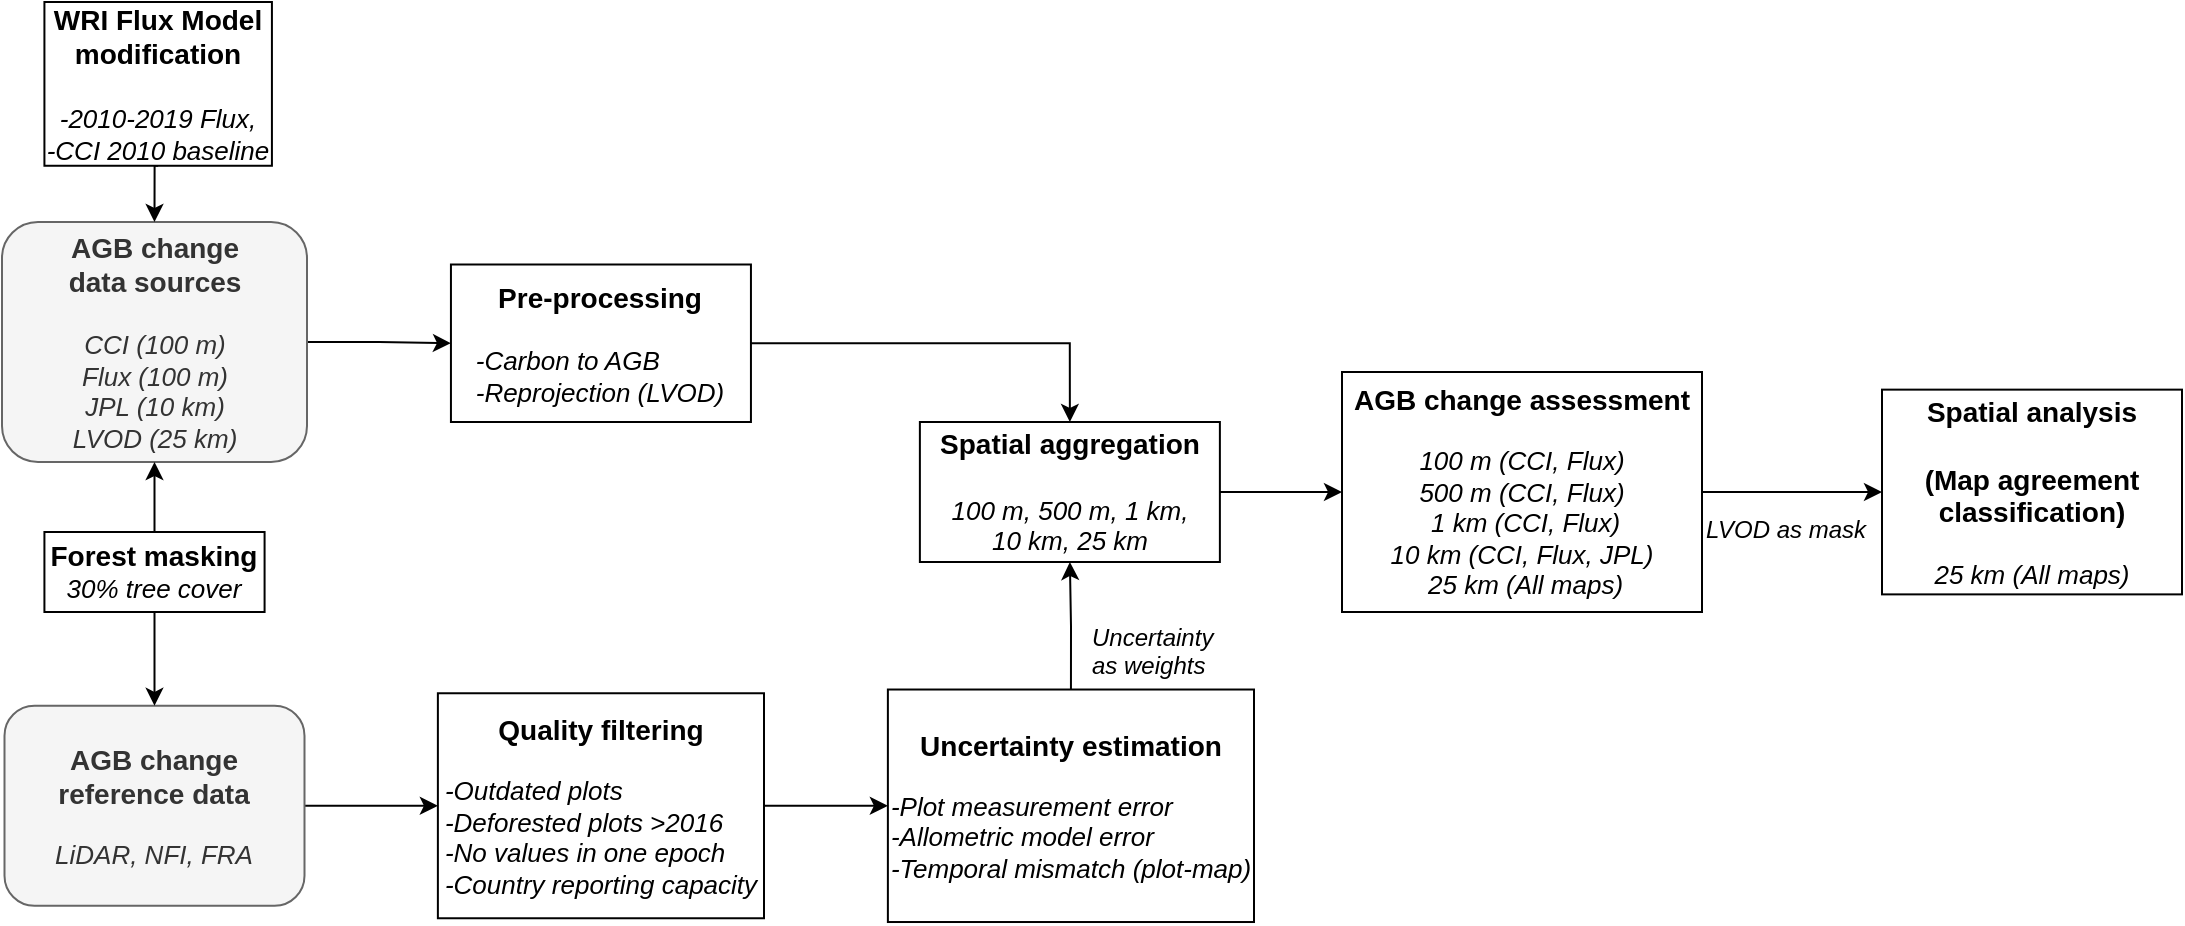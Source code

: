 <mxfile version="20.8.1" type="github">
  <diagram id="7Rsvs0vOTl0MpOckWxuK" name="Page-1">
    <mxGraphModel dx="1744" dy="1814" grid="1" gridSize="10" guides="1" tooltips="1" connect="1" arrows="1" fold="1" page="1" pageScale="1" pageWidth="1100" pageHeight="850" math="0" shadow="0">
      <root>
        <mxCell id="0" />
        <mxCell id="1" parent="0" />
        <mxCell id="Zk0GwfeX5wXwcX-zLjek-16" style="edgeStyle=orthogonalEdgeStyle;rounded=0;orthogonalLoop=1;jettySize=auto;html=1;exitX=1;exitY=0.5;exitDx=0;exitDy=0;entryX=0;entryY=0.5;entryDx=0;entryDy=0;fontSize=14;" parent="1" source="egnwOjGB7XM8ltA7sBcv-2" target="u8DO1T8vF4OuRP5lVbpe-7" edge="1">
          <mxGeometry relative="1" as="geometry" />
        </mxCell>
        <mxCell id="egnwOjGB7XM8ltA7sBcv-2" value="&lt;b style=&quot;font-size: 14px;&quot;&gt;AGB change &lt;br&gt;data sources&lt;br&gt;&lt;/b&gt;&lt;font style=&quot;font-size: 13px;&quot;&gt;&lt;br&gt;&lt;i&gt;CCI (100 m)&lt;br&gt;Flux (100 m)&lt;br&gt;JPL (10 km)&lt;br&gt;LVOD (25 km)&lt;/i&gt;&lt;/font&gt;&lt;span style=&quot;font-family: &amp;quot;helvetica&amp;quot;&quot;&gt;&lt;br&gt;&lt;/span&gt;" style="rounded=1;whiteSpace=wrap;html=1;fillColor=#f5f5f5;fontColor=#333333;strokeColor=#666666;" parent="1" vertex="1">
          <mxGeometry y="-670" width="152.5" height="120" as="geometry" />
        </mxCell>
        <mxCell id="Zk0GwfeX5wXwcX-zLjek-11" style="edgeStyle=orthogonalEdgeStyle;rounded=0;orthogonalLoop=1;jettySize=auto;html=1;exitX=1;exitY=0.5;exitDx=0;exitDy=0;entryX=0;entryY=0.5;entryDx=0;entryDy=0;fontSize=14;" parent="1" source="Th_g6OGHJ8AeCVoWn9Yl-1" target="92gBLnSvdsziaQlEnURo-14" edge="1">
          <mxGeometry relative="1" as="geometry" />
        </mxCell>
        <mxCell id="Th_g6OGHJ8AeCVoWn9Yl-1" value="&lt;font style=&quot;font-size: 14px;&quot;&gt;&lt;b&gt;AGB change assessment&lt;/b&gt;&lt;br&gt;&lt;/font&gt;&lt;br&gt;&lt;i style=&quot;font-size: 13px;&quot;&gt;100 m (CCI, Flux) &lt;br&gt;500 m (CCI, Flux)&lt;br&gt;&amp;nbsp;1 km (CCI, Flux)&lt;br&gt;10 km (CCI, Flux, JPL)&lt;br&gt;&amp;nbsp;25 km (All maps)&lt;/i&gt;" style="rounded=0;whiteSpace=wrap;html=1;" parent="1" vertex="1">
          <mxGeometry x="670" y="-595" width="180" height="120" as="geometry" />
        </mxCell>
        <mxCell id="Zk0GwfeX5wXwcX-zLjek-17" style="edgeStyle=orthogonalEdgeStyle;rounded=0;orthogonalLoop=1;jettySize=auto;html=1;exitX=1;exitY=0.5;exitDx=0;exitDy=0;entryX=0;entryY=0.5;entryDx=0;entryDy=0;fontSize=14;" parent="1" source="jS2ryzKoB4n19PCzrcQI-1" target="u8DO1T8vF4OuRP5lVbpe-1" edge="1">
          <mxGeometry relative="1" as="geometry" />
        </mxCell>
        <mxCell id="jS2ryzKoB4n19PCzrcQI-1" value="&lt;font style=&quot;font-size: 14px;&quot;&gt;&lt;b style=&quot;font-family: &amp;quot;helvetica&amp;quot;&quot;&gt;AGB change reference data&lt;/b&gt;&lt;br style=&quot;font-family: &amp;quot;helvetica&amp;quot;&quot;&gt;&lt;/font&gt;&lt;br style=&quot;font-family: &amp;quot;helvetica&amp;quot;&quot;&gt;&lt;span style=&quot;font-family: &amp;quot;helvetica&amp;quot;&quot;&gt;&lt;i&gt;&lt;font style=&quot;font-size: 13px;&quot;&gt;LiDAR, NFI, FRA&lt;/font&gt;&lt;/i&gt;&lt;/span&gt;" style="rounded=1;whiteSpace=wrap;html=1;shadow=0;glass=0;sketch=0;fillColor=#f5f5f5;fontColor=#333333;strokeColor=#666666;" parent="1" vertex="1">
          <mxGeometry x="1.25" y="-428.12" width="150" height="100" as="geometry" />
        </mxCell>
        <mxCell id="Zk0GwfeX5wXwcX-zLjek-21" style="edgeStyle=orthogonalEdgeStyle;rounded=0;orthogonalLoop=1;jettySize=auto;html=1;exitX=0.5;exitY=0;exitDx=0;exitDy=0;entryX=0.5;entryY=1;entryDx=0;entryDy=0;fontSize=14;" parent="1" source="M0abBbCf507AWeJDyTVW-1" target="2n1cn3dgRlR_CxOimay5-12" edge="1">
          <mxGeometry relative="1" as="geometry" />
        </mxCell>
        <mxCell id="M0abBbCf507AWeJDyTVW-1" value="&lt;span style=&quot;font-size: 14px;&quot;&gt;&lt;b&gt;Uncertainty estimation&lt;/b&gt;&lt;/span&gt;&lt;br style=&quot;border-color: var(--border-color);&quot;&gt;&lt;div style=&quot;border-color: var(--border-color); text-align: left;&quot;&gt;&lt;i style=&quot;border-color: var(--border-color); background-color: initial;&quot;&gt;&lt;br&gt;&lt;/i&gt;&lt;/div&gt;&lt;div style=&quot;border-color: var(--border-color); text-align: left; font-size: 13px;&quot;&gt;&lt;i&gt;&lt;font style=&quot;font-size: 13px;&quot;&gt;-Plot measurement error&lt;/font&gt;&lt;/i&gt;&lt;/div&gt;&lt;div style=&quot;border-color: var(--border-color); text-align: left; font-size: 13px;&quot;&gt;&lt;i&gt;&lt;font style=&quot;font-size: 13px;&quot;&gt;-Allometric model error&lt;/font&gt;&lt;/i&gt;&lt;/div&gt;&lt;div style=&quot;border-color: var(--border-color); text-align: left; font-size: 13px;&quot;&gt;&lt;i&gt;&lt;font style=&quot;font-size: 13px;&quot;&gt;-Temporal mismatch (plot-map)&lt;/font&gt;&lt;/i&gt;&lt;/div&gt;" style="rounded=0;whiteSpace=wrap;html=1;" parent="1" vertex="1">
          <mxGeometry x="442.94" y="-436.24" width="183.06" height="116.25" as="geometry" />
        </mxCell>
        <mxCell id="Zk0GwfeX5wXwcX-zLjek-20" style="edgeStyle=orthogonalEdgeStyle;rounded=0;orthogonalLoop=1;jettySize=auto;html=1;exitX=1;exitY=0.5;exitDx=0;exitDy=0;entryX=0;entryY=0.5;entryDx=0;entryDy=0;fontSize=14;" parent="1" source="u8DO1T8vF4OuRP5lVbpe-1" target="M0abBbCf507AWeJDyTVW-1" edge="1">
          <mxGeometry relative="1" as="geometry" />
        </mxCell>
        <mxCell id="u8DO1T8vF4OuRP5lVbpe-1" value="&lt;b style=&quot;font-size: 14px;&quot;&gt;Quality filtering&lt;br&gt;&lt;/b&gt;&lt;br&gt;&lt;div style=&quot;text-align: left; font-size: 13px;&quot;&gt;&lt;i style=&quot;background-color: initial; border-color: var(--border-color);&quot;&gt;-&lt;font style=&quot;font-size: 13px;&quot;&gt;Outdated plots&lt;/font&gt;&lt;/i&gt;&lt;/div&gt;&lt;div style=&quot;text-align: left; font-size: 13px;&quot;&gt;&lt;i style=&quot;background-color: initial; border-color: var(--border-color);&quot;&gt;&lt;font style=&quot;font-size: 13px;&quot;&gt;-Deforested plots &amp;gt;2016&amp;nbsp;&lt;/font&gt;&lt;/i&gt;&lt;/div&gt;&lt;i style=&quot;border-color: var(--border-color); font-size: 13px;&quot;&gt;&lt;div style=&quot;text-align: left;&quot;&gt;&lt;i style=&quot;background-color: initial; border-color: var(--border-color);&quot;&gt;&lt;i style=&quot;border-color: var(--border-color);&quot;&gt;&lt;font style=&quot;font-size: 13px;&quot;&gt;-No values in one epoch&lt;/font&gt;&lt;/i&gt;&lt;/i&gt;&lt;/div&gt;&lt;i style=&quot;border-color: var(--border-color);&quot;&gt;&lt;div style=&quot;text-align: left;&quot;&gt;&lt;i style=&quot;background-color: initial; border-color: var(--border-color);&quot;&gt;&lt;i style=&quot;border-color: var(--border-color);&quot;&gt;&lt;i style=&quot;border-color: var(--border-color);&quot;&gt;&lt;font style=&quot;font-size: 13px;&quot;&gt;-Country reporting capacit&lt;/font&gt;y&lt;/i&gt;&lt;/i&gt;&lt;/i&gt;&lt;/div&gt;&lt;/i&gt;&lt;/i&gt;" style="rounded=0;whiteSpace=wrap;html=1;" parent="1" vertex="1">
          <mxGeometry x="217.94" y="-434.37" width="163.06" height="112.5" as="geometry" />
        </mxCell>
        <mxCell id="Zk0GwfeX5wXwcX-zLjek-22" style="edgeStyle=orthogonalEdgeStyle;rounded=0;orthogonalLoop=1;jettySize=auto;html=1;exitX=1;exitY=0.5;exitDx=0;exitDy=0;entryX=0.5;entryY=0;entryDx=0;entryDy=0;fontSize=14;" parent="1" source="u8DO1T8vF4OuRP5lVbpe-7" target="2n1cn3dgRlR_CxOimay5-12" edge="1">
          <mxGeometry relative="1" as="geometry" />
        </mxCell>
        <mxCell id="u8DO1T8vF4OuRP5lVbpe-7" value="&lt;b&gt;&lt;font style=&quot;font-size: 14px;&quot;&gt;Pre-processing&lt;/font&gt;&lt;/b&gt;&lt;br&gt;&lt;i style=&quot;font-size: 13px;&quot;&gt;&lt;div style=&quot;text-align: left;&quot;&gt;&lt;i style=&quot;background-color: initial;&quot;&gt;&lt;font style=&quot;font-size: 13px;&quot;&gt;&lt;br&gt;&lt;/font&gt;&lt;/i&gt;&lt;/div&gt;&lt;div style=&quot;text-align: left;&quot;&gt;&lt;i style=&quot;background-color: initial;&quot;&gt;&lt;font style=&quot;font-size: 13px;&quot;&gt;-Carbon to AGB&amp;nbsp;&lt;/font&gt;&lt;/i&gt;&lt;/div&gt;&lt;div style=&quot;text-align: left;&quot;&gt;&lt;i style=&quot;background-color: initial;&quot;&gt;&lt;font style=&quot;font-size: 13px;&quot;&gt;-Reprojection (LVOD)&lt;/font&gt;&lt;/i&gt;&lt;/div&gt;&lt;/i&gt;" style="rounded=0;whiteSpace=wrap;html=1;" parent="1" vertex="1">
          <mxGeometry x="224.47" y="-648.75" width="150" height="78.75" as="geometry" />
        </mxCell>
        <mxCell id="92gBLnSvdsziaQlEnURo-14" value="&lt;b style=&quot;font-size: 14px;&quot;&gt;Spatial analysis&lt;br&gt;&lt;br&gt;(Map agreement classification)&lt;br&gt;&lt;/b&gt;&lt;br&gt;&lt;i&gt;&lt;font style=&quot;font-size: 13px;&quot;&gt;25 km (All maps)&lt;/font&gt;&lt;/i&gt;" style="rounded=0;whiteSpace=wrap;html=1;" parent="1" vertex="1">
          <mxGeometry x="940" y="-586.18" width="150" height="102.37" as="geometry" />
        </mxCell>
        <mxCell id="Zk0GwfeX5wXwcX-zLjek-18" style="edgeStyle=orthogonalEdgeStyle;rounded=0;orthogonalLoop=1;jettySize=auto;html=1;exitX=0.5;exitY=1;exitDx=0;exitDy=0;entryX=0.5;entryY=0;entryDx=0;entryDy=0;fontSize=14;" parent="1" source="2n1cn3dgRlR_CxOimay5-1" target="jS2ryzKoB4n19PCzrcQI-1" edge="1">
          <mxGeometry relative="1" as="geometry" />
        </mxCell>
        <mxCell id="Zk0GwfeX5wXwcX-zLjek-19" style="edgeStyle=orthogonalEdgeStyle;rounded=0;orthogonalLoop=1;jettySize=auto;html=1;exitX=0.5;exitY=0;exitDx=0;exitDy=0;entryX=0.5;entryY=1;entryDx=0;entryDy=0;fontSize=14;" parent="1" source="2n1cn3dgRlR_CxOimay5-1" target="egnwOjGB7XM8ltA7sBcv-2" edge="1">
          <mxGeometry relative="1" as="geometry" />
        </mxCell>
        <mxCell id="2n1cn3dgRlR_CxOimay5-1" value="&lt;font style=&quot;font-weight: bold; font-size: 14px;&quot;&gt;Forest masking&lt;/font&gt;&lt;span style=&quot;font-weight: bold; font-size: 13px;&quot;&gt; &lt;/span&gt;&lt;font size=&quot;1&quot; style=&quot;&quot;&gt;&lt;i style=&quot;font-size: 13px;&quot;&gt;30% tree cover&lt;/i&gt;&lt;/font&gt;" style="rounded=0;whiteSpace=wrap;html=1;" parent="1" vertex="1">
          <mxGeometry x="21.21" y="-515" width="110.08" height="40" as="geometry" />
        </mxCell>
        <mxCell id="Zk0GwfeX5wXwcX-zLjek-23" style="edgeStyle=orthogonalEdgeStyle;rounded=0;orthogonalLoop=1;jettySize=auto;html=1;exitX=1;exitY=0.5;exitDx=0;exitDy=0;entryX=0;entryY=0.5;entryDx=0;entryDy=0;fontSize=14;" parent="1" source="2n1cn3dgRlR_CxOimay5-12" target="Th_g6OGHJ8AeCVoWn9Yl-1" edge="1">
          <mxGeometry relative="1" as="geometry" />
        </mxCell>
        <mxCell id="2n1cn3dgRlR_CxOimay5-12" value="&lt;b style=&quot;font-size: 14px;&quot;&gt;Spatial aggregation&lt;br&gt;&lt;br&gt;&lt;/b&gt;&lt;i style=&quot;font-size: 13px;&quot;&gt;100 m, 500 m, 1 km,&lt;br style=&quot;border-color: var(--border-color);&quot;&gt;10 km, 25 km&lt;/i&gt;&lt;b&gt;&lt;br&gt;&lt;/b&gt;" style="rounded=0;whiteSpace=wrap;html=1;" parent="1" vertex="1">
          <mxGeometry x="458.94" y="-570" width="150" height="70" as="geometry" />
        </mxCell>
        <mxCell id="Zk0GwfeX5wXwcX-zLjek-15" style="edgeStyle=orthogonalEdgeStyle;rounded=0;orthogonalLoop=1;jettySize=auto;html=1;exitX=0.5;exitY=1;exitDx=0;exitDy=0;entryX=0.5;entryY=0;entryDx=0;entryDy=0;fontSize=14;" parent="1" source="Zk0GwfeX5wXwcX-zLjek-1" target="egnwOjGB7XM8ltA7sBcv-2" edge="1">
          <mxGeometry relative="1" as="geometry" />
        </mxCell>
        <mxCell id="Zk0GwfeX5wXwcX-zLjek-1" value="&lt;font style=&quot;font-size: 14px;&quot;&gt;&lt;b&gt;WRI Flux Model modification&lt;/b&gt;&lt;br&gt;&lt;br&gt;&lt;/font&gt;&lt;i style=&quot;font-size: 13px;&quot;&gt;-2010-2019 Flux, &lt;br&gt;-CCI 2010 baseline&lt;/i&gt;" style="rounded=0;whiteSpace=wrap;html=1;" parent="1" vertex="1">
          <mxGeometry x="21.21" y="-780" width="113.75" height="81.88" as="geometry" />
        </mxCell>
        <mxCell id="Zk0GwfeX5wXwcX-zLjek-29" value="&lt;i&gt;Uncertainty &lt;br&gt;as weights&lt;/i&gt;" style="text;whiteSpace=wrap;html=1;fontSize=12;" parent="1" vertex="1">
          <mxGeometry x="543" y="-476.24" width="150" height="40" as="geometry" />
        </mxCell>
        <mxCell id="za-5DIqnnQ4EJyMyhdmJ-1" value="&lt;i&gt;LVOD as mask&lt;/i&gt;" style="text;whiteSpace=wrap;html=1;fontSize=12;" vertex="1" parent="1">
          <mxGeometry x="850" y="-530" width="154" height="40" as="geometry" />
        </mxCell>
      </root>
    </mxGraphModel>
  </diagram>
</mxfile>
